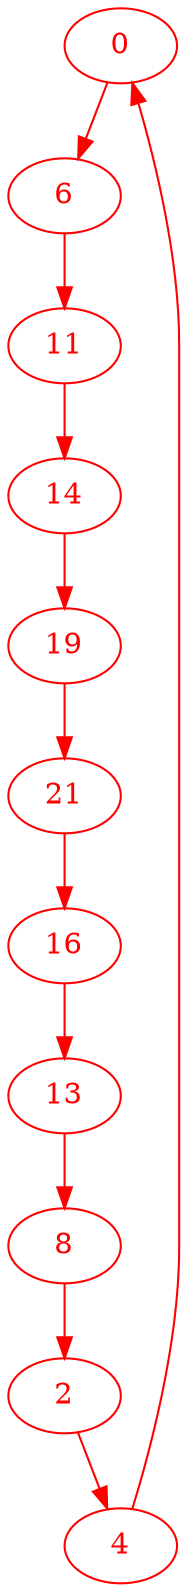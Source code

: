 digraph g{
node [color = red, fontcolor=red]; 0 2 4 6 8 11 13 14 16 19 21 ;
0 -> 6 [color=red] ;
2 -> 4 [color=red] ;
4 -> 0 [color=red] ;
6 -> 11 [color=red] ;
8 -> 2 [color=red] ;
11 -> 14 [color=red] ;
13 -> 8 [color=red] ;
14 -> 19 [color=red] ;
16 -> 13 [color=red] ;
19 -> 21 [color=red] ;
21 -> 16 [color=red] ;
}